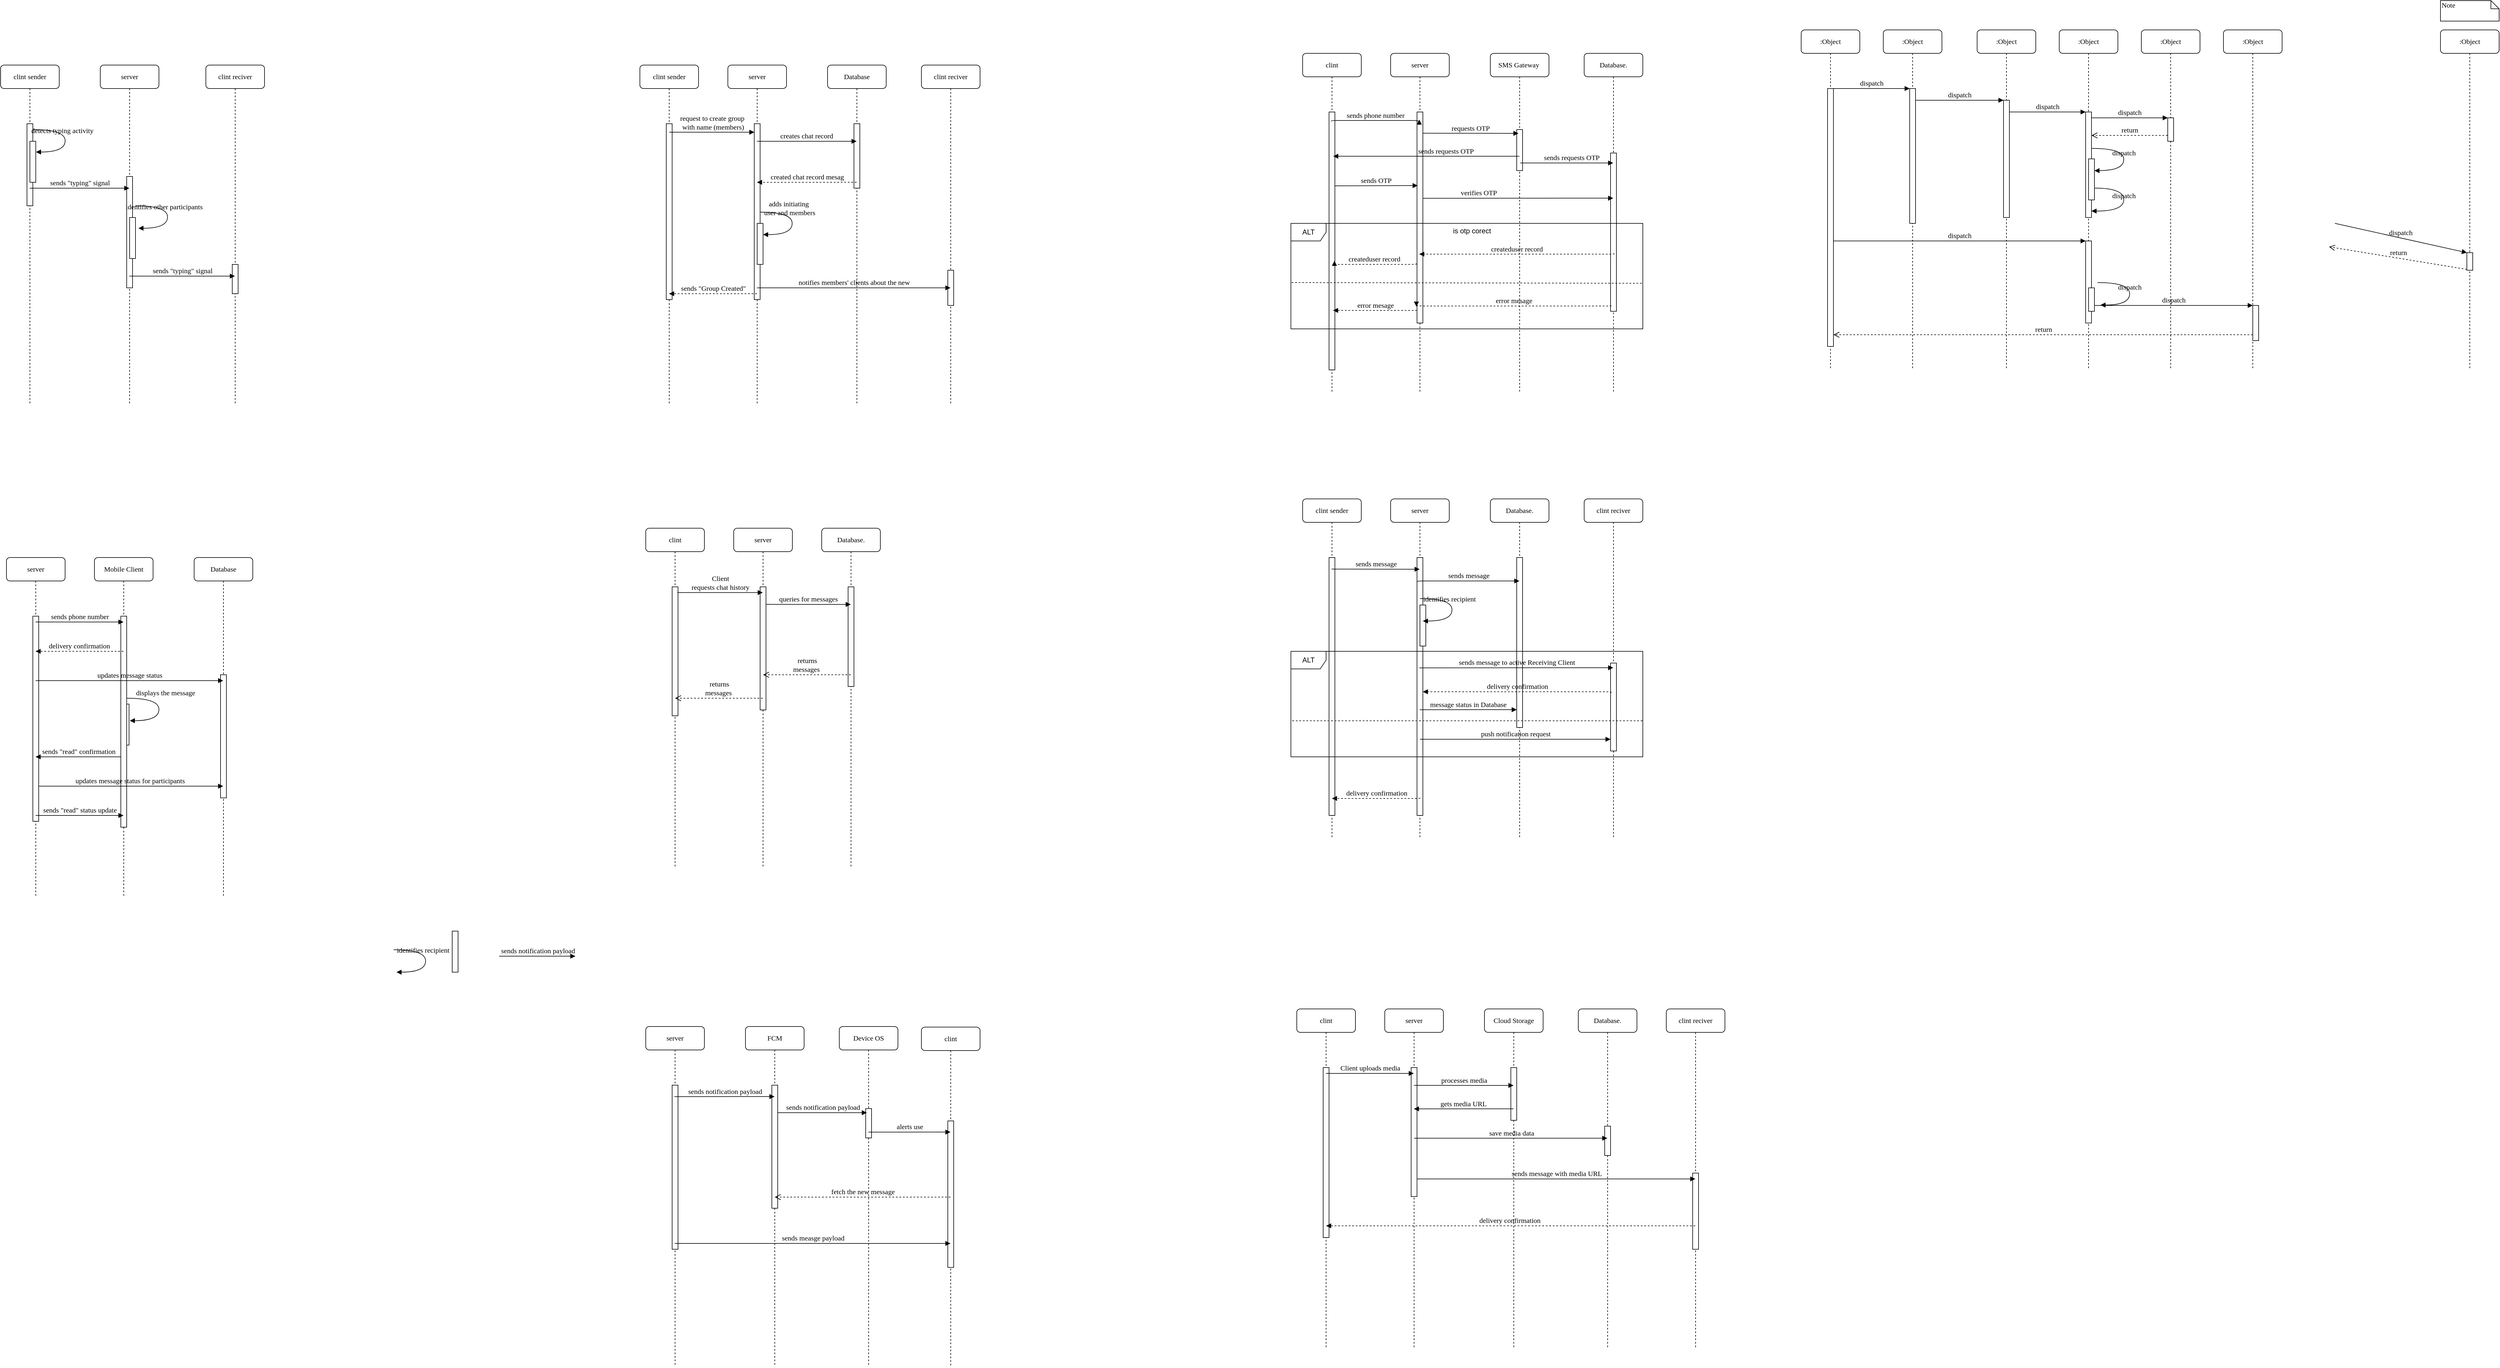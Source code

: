<mxfile version="24.7.8">
  <diagram name="Page-1" id="13e1069c-82ec-6db2-03f1-153e76fe0fe0">
    <mxGraphModel dx="4217" dy="1183" grid="1" gridSize="10" guides="1" tooltips="1" connect="1" arrows="1" fold="1" page="1" pageScale="1" pageWidth="1100" pageHeight="850" background="none" math="0" shadow="0">
      <root>
        <mxCell id="0" />
        <mxCell id="1" parent="0" />
        <mxCell id="7baba1c4bc27f4b0-2" value=":Object" style="shape=umlLifeline;perimeter=lifelinePerimeter;whiteSpace=wrap;html=1;container=1;collapsible=0;recursiveResize=0;outlineConnect=0;rounded=1;shadow=0;comic=0;labelBackgroundColor=none;strokeWidth=1;fontFamily=Verdana;fontSize=12;align=center;" parent="1" vertex="1">
          <mxGeometry x="240" y="80" width="100" height="580" as="geometry" />
        </mxCell>
        <mxCell id="7baba1c4bc27f4b0-10" value="" style="html=1;points=[];perimeter=orthogonalPerimeter;rounded=0;shadow=0;comic=0;labelBackgroundColor=none;strokeWidth=1;fontFamily=Verdana;fontSize=12;align=center;" parent="7baba1c4bc27f4b0-2" vertex="1">
          <mxGeometry x="45" y="100" width="10" height="230" as="geometry" />
        </mxCell>
        <mxCell id="7baba1c4bc27f4b0-3" value=":Object" style="shape=umlLifeline;perimeter=lifelinePerimeter;whiteSpace=wrap;html=1;container=1;collapsible=0;recursiveResize=0;outlineConnect=0;rounded=1;shadow=0;comic=0;labelBackgroundColor=none;strokeWidth=1;fontFamily=Verdana;fontSize=12;align=center;" parent="1" vertex="1">
          <mxGeometry x="400" y="80" width="100" height="580" as="geometry" />
        </mxCell>
        <mxCell id="7baba1c4bc27f4b0-13" value="" style="html=1;points=[];perimeter=orthogonalPerimeter;rounded=0;shadow=0;comic=0;labelBackgroundColor=none;strokeWidth=1;fontFamily=Verdana;fontSize=12;align=center;" parent="7baba1c4bc27f4b0-3" vertex="1">
          <mxGeometry x="45" y="120" width="10" height="200" as="geometry" />
        </mxCell>
        <mxCell id="7baba1c4bc27f4b0-4" value=":Object" style="shape=umlLifeline;perimeter=lifelinePerimeter;whiteSpace=wrap;html=1;container=1;collapsible=0;recursiveResize=0;outlineConnect=0;rounded=1;shadow=0;comic=0;labelBackgroundColor=none;strokeWidth=1;fontFamily=Verdana;fontSize=12;align=center;" parent="1" vertex="1">
          <mxGeometry x="540" y="80" width="100" height="580" as="geometry" />
        </mxCell>
        <mxCell id="7baba1c4bc27f4b0-5" value=":Object" style="shape=umlLifeline;perimeter=lifelinePerimeter;whiteSpace=wrap;html=1;container=1;collapsible=0;recursiveResize=0;outlineConnect=0;rounded=1;shadow=0;comic=0;labelBackgroundColor=none;strokeWidth=1;fontFamily=Verdana;fontSize=12;align=center;" parent="1" vertex="1">
          <mxGeometry x="680" y="80" width="100" height="580" as="geometry" />
        </mxCell>
        <mxCell id="7baba1c4bc27f4b0-6" value=":Object" style="shape=umlLifeline;perimeter=lifelinePerimeter;whiteSpace=wrap;html=1;container=1;collapsible=0;recursiveResize=0;outlineConnect=0;rounded=1;shadow=0;comic=0;labelBackgroundColor=none;strokeWidth=1;fontFamily=Verdana;fontSize=12;align=center;" parent="1" vertex="1">
          <mxGeometry x="820" y="80" width="100" height="580" as="geometry" />
        </mxCell>
        <mxCell id="7baba1c4bc27f4b0-7" value=":Object" style="shape=umlLifeline;perimeter=lifelinePerimeter;whiteSpace=wrap;html=1;container=1;collapsible=0;recursiveResize=0;outlineConnect=0;rounded=1;shadow=0;comic=0;labelBackgroundColor=none;strokeWidth=1;fontFamily=Verdana;fontSize=12;align=center;" parent="1" vertex="1">
          <mxGeometry x="1190" y="80" width="100" height="580" as="geometry" />
        </mxCell>
        <mxCell id="7baba1c4bc27f4b0-8" value=":Object" style="shape=umlLifeline;perimeter=lifelinePerimeter;whiteSpace=wrap;html=1;container=1;collapsible=0;recursiveResize=0;outlineConnect=0;rounded=1;shadow=0;comic=0;labelBackgroundColor=none;strokeWidth=1;fontFamily=Verdana;fontSize=12;align=center;" parent="1" vertex="1">
          <mxGeometry x="100" y="80" width="100" height="580" as="geometry" />
        </mxCell>
        <mxCell id="7baba1c4bc27f4b0-9" value="" style="html=1;points=[];perimeter=orthogonalPerimeter;rounded=0;shadow=0;comic=0;labelBackgroundColor=none;strokeWidth=1;fontFamily=Verdana;fontSize=12;align=center;" parent="7baba1c4bc27f4b0-8" vertex="1">
          <mxGeometry x="45" y="100" width="10" height="440" as="geometry" />
        </mxCell>
        <mxCell id="7baba1c4bc27f4b0-16" value="" style="html=1;points=[];perimeter=orthogonalPerimeter;rounded=0;shadow=0;comic=0;labelBackgroundColor=none;strokeWidth=1;fontFamily=Verdana;fontSize=12;align=center;" parent="1" vertex="1">
          <mxGeometry x="585" y="220" width="10" height="180" as="geometry" />
        </mxCell>
        <mxCell id="7baba1c4bc27f4b0-17" value="dispatch" style="html=1;verticalAlign=bottom;endArrow=block;labelBackgroundColor=none;fontFamily=Verdana;fontSize=12;edgeStyle=elbowEdgeStyle;elbow=vertical;" parent="1" source="7baba1c4bc27f4b0-13" target="7baba1c4bc27f4b0-16" edge="1">
          <mxGeometry relative="1" as="geometry">
            <mxPoint x="510" y="220" as="sourcePoint" />
            <Array as="points">
              <mxPoint x="460" y="220" />
            </Array>
          </mxGeometry>
        </mxCell>
        <mxCell id="7baba1c4bc27f4b0-19" value="" style="html=1;points=[];perimeter=orthogonalPerimeter;rounded=0;shadow=0;comic=0;labelBackgroundColor=none;strokeWidth=1;fontFamily=Verdana;fontSize=12;align=center;" parent="1" vertex="1">
          <mxGeometry x="725" y="230" width="10" height="40" as="geometry" />
        </mxCell>
        <mxCell id="7baba1c4bc27f4b0-20" value="dispatch" style="html=1;verticalAlign=bottom;endArrow=block;entryX=0;entryY=0;labelBackgroundColor=none;fontFamily=Verdana;fontSize=12;edgeStyle=elbowEdgeStyle;elbow=vertical;" parent="1" source="7baba1c4bc27f4b0-16" target="7baba1c4bc27f4b0-19" edge="1">
          <mxGeometry relative="1" as="geometry">
            <mxPoint x="650" y="230" as="sourcePoint" />
          </mxGeometry>
        </mxCell>
        <mxCell id="7baba1c4bc27f4b0-21" value="return" style="html=1;verticalAlign=bottom;endArrow=open;dashed=1;endSize=8;labelBackgroundColor=none;fontFamily=Verdana;fontSize=12;edgeStyle=elbowEdgeStyle;elbow=vertical;" parent="1" source="7baba1c4bc27f4b0-19" target="7baba1c4bc27f4b0-16" edge="1">
          <mxGeometry relative="1" as="geometry">
            <mxPoint x="650" y="306" as="targetPoint" />
            <Array as="points">
              <mxPoint x="670" y="260" />
              <mxPoint x="700" y="260" />
            </Array>
          </mxGeometry>
        </mxCell>
        <mxCell id="7baba1c4bc27f4b0-22" value="" style="html=1;points=[];perimeter=orthogonalPerimeter;rounded=0;shadow=0;comic=0;labelBackgroundColor=none;strokeWidth=1;fontFamily=Verdana;fontSize=12;align=center;" parent="1" vertex="1">
          <mxGeometry x="585" y="440" width="10" height="140" as="geometry" />
        </mxCell>
        <mxCell id="7baba1c4bc27f4b0-23" value="dispatch" style="html=1;verticalAlign=bottom;endArrow=block;entryX=0;entryY=0;labelBackgroundColor=none;fontFamily=Verdana;fontSize=12;" parent="1" source="7baba1c4bc27f4b0-9" target="7baba1c4bc27f4b0-22" edge="1">
          <mxGeometry relative="1" as="geometry">
            <mxPoint x="510" y="420" as="sourcePoint" />
          </mxGeometry>
        </mxCell>
        <mxCell id="7baba1c4bc27f4b0-25" value="" style="html=1;points=[];perimeter=orthogonalPerimeter;rounded=0;shadow=0;comic=0;labelBackgroundColor=none;strokeColor=#000000;strokeWidth=1;fillColor=#FFFFFF;fontFamily=Verdana;fontSize=12;fontColor=#000000;align=center;" parent="1" vertex="1">
          <mxGeometry x="1235" y="460" width="10" height="30" as="geometry" />
        </mxCell>
        <mxCell id="7baba1c4bc27f4b0-26" value="dispatch" style="html=1;verticalAlign=bottom;endArrow=block;entryX=0;entryY=0;labelBackgroundColor=none;fontFamily=Verdana;fontSize=12;" parent="1" target="7baba1c4bc27f4b0-25" edge="1">
          <mxGeometry relative="1" as="geometry">
            <mxPoint x="1010" y="410" as="sourcePoint" />
          </mxGeometry>
        </mxCell>
        <mxCell id="7baba1c4bc27f4b0-27" value="return" style="html=1;verticalAlign=bottom;endArrow=open;dashed=1;endSize=8;exitX=0;exitY=0.95;labelBackgroundColor=none;fontFamily=Verdana;fontSize=12;" parent="1" source="7baba1c4bc27f4b0-25" edge="1">
          <mxGeometry relative="1" as="geometry">
            <mxPoint x="1000" y="450" as="targetPoint" />
          </mxGeometry>
        </mxCell>
        <mxCell id="7baba1c4bc27f4b0-28" value="" style="html=1;points=[];perimeter=orthogonalPerimeter;rounded=0;shadow=0;comic=0;labelBackgroundColor=none;strokeWidth=1;fontFamily=Verdana;fontSize=12;align=center;" parent="1" vertex="1">
          <mxGeometry x="870" y="550" width="10" height="60" as="geometry" />
        </mxCell>
        <mxCell id="7baba1c4bc27f4b0-29" value="dispatch" style="html=1;verticalAlign=bottom;endArrow=block;entryX=0;entryY=0;labelBackgroundColor=none;fontFamily=Verdana;fontSize=12;edgeStyle=elbowEdgeStyle;elbow=vertical;" parent="1" source="7baba1c4bc27f4b0-37" target="7baba1c4bc27f4b0-28" edge="1">
          <mxGeometry relative="1" as="geometry">
            <mxPoint x="800" y="550" as="sourcePoint" />
          </mxGeometry>
        </mxCell>
        <mxCell id="7baba1c4bc27f4b0-30" value="return" style="html=1;verticalAlign=bottom;endArrow=open;dashed=1;endSize=8;labelBackgroundColor=none;fontFamily=Verdana;fontSize=12;edgeStyle=elbowEdgeStyle;elbow=vertical;" parent="1" source="7baba1c4bc27f4b0-28" target="7baba1c4bc27f4b0-9" edge="1">
          <mxGeometry relative="1" as="geometry">
            <mxPoint x="800" y="626" as="targetPoint" />
            <Array as="points">
              <mxPoint x="570" y="600" />
            </Array>
          </mxGeometry>
        </mxCell>
        <mxCell id="7baba1c4bc27f4b0-11" value="dispatch" style="html=1;verticalAlign=bottom;endArrow=block;entryX=0;entryY=0;labelBackgroundColor=none;fontFamily=Verdana;fontSize=12;edgeStyle=elbowEdgeStyle;elbow=vertical;" parent="1" source="7baba1c4bc27f4b0-9" target="7baba1c4bc27f4b0-10" edge="1">
          <mxGeometry relative="1" as="geometry">
            <mxPoint x="220" y="190" as="sourcePoint" />
          </mxGeometry>
        </mxCell>
        <mxCell id="7baba1c4bc27f4b0-14" value="dispatch" style="html=1;verticalAlign=bottom;endArrow=block;entryX=0;entryY=0;labelBackgroundColor=none;fontFamily=Verdana;fontSize=12;edgeStyle=elbowEdgeStyle;elbow=vertical;" parent="1" source="7baba1c4bc27f4b0-10" target="7baba1c4bc27f4b0-13" edge="1">
          <mxGeometry relative="1" as="geometry">
            <mxPoint x="370" y="200" as="sourcePoint" />
          </mxGeometry>
        </mxCell>
        <mxCell id="7baba1c4bc27f4b0-34" value="" style="html=1;points=[];perimeter=orthogonalPerimeter;rounded=0;shadow=0;comic=0;labelBackgroundColor=none;strokeWidth=1;fontFamily=Verdana;fontSize=12;align=center;" parent="1" vertex="1">
          <mxGeometry x="590" y="300" width="10" height="70" as="geometry" />
        </mxCell>
        <mxCell id="7baba1c4bc27f4b0-35" value="dispatch" style="html=1;verticalAlign=bottom;endArrow=block;labelBackgroundColor=none;fontFamily=Verdana;fontSize=12;elbow=vertical;edgeStyle=orthogonalEdgeStyle;curved=1;entryX=1;entryY=0.286;entryPerimeter=0;exitX=1.038;exitY=0.345;exitPerimeter=0;" parent="1" source="7baba1c4bc27f4b0-16" target="7baba1c4bc27f4b0-34" edge="1">
          <mxGeometry relative="1" as="geometry">
            <mxPoint x="465" y="230" as="sourcePoint" />
            <mxPoint x="595" y="230" as="targetPoint" />
            <Array as="points">
              <mxPoint x="650" y="282" />
              <mxPoint x="650" y="320" />
            </Array>
          </mxGeometry>
        </mxCell>
        <mxCell id="7baba1c4bc27f4b0-36" value="dispatch" style="html=1;verticalAlign=bottom;endArrow=block;labelBackgroundColor=none;fontFamily=Verdana;fontSize=12;elbow=vertical;edgeStyle=orthogonalEdgeStyle;curved=1;exitX=1.066;exitY=0.713;exitPerimeter=0;" parent="1" source="7baba1c4bc27f4b0-34" edge="1">
          <mxGeometry relative="1" as="geometry">
            <mxPoint x="610.333" y="350" as="sourcePoint" />
            <mxPoint x="595" y="389" as="targetPoint" />
            <Array as="points">
              <mxPoint x="650" y="350" />
              <mxPoint x="650" y="389" />
            </Array>
          </mxGeometry>
        </mxCell>
        <mxCell id="7baba1c4bc27f4b0-37" value="" style="html=1;points=[];perimeter=orthogonalPerimeter;rounded=0;shadow=0;comic=0;labelBackgroundColor=none;strokeWidth=1;fontFamily=Verdana;fontSize=12;align=center;" parent="1" vertex="1">
          <mxGeometry x="590" y="520" width="10" height="40" as="geometry" />
        </mxCell>
        <mxCell id="7baba1c4bc27f4b0-46" value="Note" style="shape=note;whiteSpace=wrap;html=1;size=14;verticalAlign=top;align=left;spacingTop=-6;rounded=0;shadow=0;comic=0;labelBackgroundColor=none;strokeWidth=1;fontFamily=Verdana;fontSize=12" parent="1" vertex="1">
          <mxGeometry x="1190" y="30" width="100" height="35" as="geometry" />
        </mxCell>
        <mxCell id="ipL6XZXCmjAeNep1fpHN-1" value="clint" style="shape=umlLifeline;perimeter=lifelinePerimeter;whiteSpace=wrap;html=1;container=1;collapsible=0;recursiveResize=0;outlineConnect=0;rounded=1;shadow=0;comic=0;labelBackgroundColor=none;strokeWidth=1;fontFamily=Verdana;fontSize=12;align=center;" parent="1" vertex="1">
          <mxGeometry x="-750" y="120" width="100" height="580" as="geometry" />
        </mxCell>
        <mxCell id="ipL6XZXCmjAeNep1fpHN-2" value="" style="html=1;points=[];perimeter=orthogonalPerimeter;rounded=0;shadow=0;comic=0;labelBackgroundColor=none;strokeWidth=1;fontFamily=Verdana;fontSize=12;align=center;" parent="ipL6XZXCmjAeNep1fpHN-1" vertex="1">
          <mxGeometry x="45" y="100" width="10" height="440" as="geometry" />
        </mxCell>
        <mxCell id="ipL6XZXCmjAeNep1fpHN-3" value="server" style="shape=umlLifeline;perimeter=lifelinePerimeter;whiteSpace=wrap;html=1;container=1;collapsible=0;recursiveResize=0;outlineConnect=0;rounded=1;shadow=0;comic=0;labelBackgroundColor=none;strokeWidth=1;fontFamily=Verdana;fontSize=12;align=center;" parent="1" vertex="1">
          <mxGeometry x="-600" y="120" width="100" height="580" as="geometry" />
        </mxCell>
        <mxCell id="ipL6XZXCmjAeNep1fpHN-4" value="" style="html=1;points=[];perimeter=orthogonalPerimeter;rounded=0;shadow=0;comic=0;labelBackgroundColor=none;strokeWidth=1;fontFamily=Verdana;fontSize=12;align=center;" parent="ipL6XZXCmjAeNep1fpHN-3" vertex="1">
          <mxGeometry x="45" y="100" width="10" height="360" as="geometry" />
        </mxCell>
        <mxCell id="ipL6XZXCmjAeNep1fpHN-5" value="SMS Gateway&amp;nbsp;" style="shape=umlLifeline;perimeter=lifelinePerimeter;whiteSpace=wrap;html=1;container=1;collapsible=0;recursiveResize=0;outlineConnect=0;rounded=1;shadow=0;comic=0;labelBackgroundColor=none;strokeWidth=1;fontFamily=Verdana;fontSize=12;align=center;" parent="1" vertex="1">
          <mxGeometry x="-430" y="120" width="100" height="580" as="geometry" />
        </mxCell>
        <mxCell id="ipL6XZXCmjAeNep1fpHN-6" value="" style="html=1;points=[];perimeter=orthogonalPerimeter;rounded=0;shadow=0;comic=0;labelBackgroundColor=none;strokeWidth=1;fontFamily=Verdana;fontSize=12;align=center;" parent="ipL6XZXCmjAeNep1fpHN-5" vertex="1">
          <mxGeometry x="45" y="130" width="10" height="70" as="geometry" />
        </mxCell>
        <mxCell id="ipL6XZXCmjAeNep1fpHN-7" value=" Database." style="shape=umlLifeline;perimeter=lifelinePerimeter;whiteSpace=wrap;html=1;container=1;collapsible=0;recursiveResize=0;outlineConnect=0;rounded=1;shadow=0;comic=0;labelBackgroundColor=none;strokeWidth=1;fontFamily=Verdana;fontSize=12;align=center;" parent="1" vertex="1">
          <mxGeometry x="-270" y="120" width="100" height="580" as="geometry" />
        </mxCell>
        <mxCell id="ipL6XZXCmjAeNep1fpHN-8" value="" style="html=1;points=[];perimeter=orthogonalPerimeter;rounded=0;shadow=0;comic=0;labelBackgroundColor=none;strokeWidth=1;fontFamily=Verdana;fontSize=12;align=center;" parent="ipL6XZXCmjAeNep1fpHN-7" vertex="1">
          <mxGeometry x="45" y="170" width="10" height="270" as="geometry" />
        </mxCell>
        <mxCell id="ipL6XZXCmjAeNep1fpHN-9" value="clint sender" style="shape=umlLifeline;perimeter=lifelinePerimeter;whiteSpace=wrap;html=1;container=1;collapsible=0;recursiveResize=0;outlineConnect=0;rounded=1;shadow=0;comic=0;labelBackgroundColor=none;strokeWidth=1;fontFamily=Verdana;fontSize=12;align=center;" parent="1" vertex="1">
          <mxGeometry x="-750" y="880" width="100" height="580" as="geometry" />
        </mxCell>
        <mxCell id="ipL6XZXCmjAeNep1fpHN-10" value="" style="html=1;points=[];perimeter=orthogonalPerimeter;rounded=0;shadow=0;comic=0;labelBackgroundColor=none;strokeWidth=1;fontFamily=Verdana;fontSize=12;align=center;" parent="ipL6XZXCmjAeNep1fpHN-9" vertex="1">
          <mxGeometry x="45" y="100" width="10" height="440" as="geometry" />
        </mxCell>
        <mxCell id="ipL6XZXCmjAeNep1fpHN-11" value="server" style="shape=umlLifeline;perimeter=lifelinePerimeter;whiteSpace=wrap;html=1;container=1;collapsible=0;recursiveResize=0;outlineConnect=0;rounded=1;shadow=0;comic=0;labelBackgroundColor=none;strokeWidth=1;fontFamily=Verdana;fontSize=12;align=center;" parent="1" vertex="1">
          <mxGeometry x="-600" y="880" width="100" height="580" as="geometry" />
        </mxCell>
        <mxCell id="ipL6XZXCmjAeNep1fpHN-12" value="" style="html=1;points=[];perimeter=orthogonalPerimeter;rounded=0;shadow=0;comic=0;labelBackgroundColor=none;strokeWidth=1;fontFamily=Verdana;fontSize=12;align=center;" parent="ipL6XZXCmjAeNep1fpHN-11" vertex="1">
          <mxGeometry x="45" y="100" width="10" height="440" as="geometry" />
        </mxCell>
        <mxCell id="ipL6XZXCmjAeNep1fpHN-92" value="" style="html=1;points=[];perimeter=orthogonalPerimeter;rounded=0;shadow=0;comic=0;labelBackgroundColor=none;strokeWidth=1;fontFamily=Verdana;fontSize=12;align=center;" parent="ipL6XZXCmjAeNep1fpHN-11" vertex="1">
          <mxGeometry x="50" y="181" width="10" height="70" as="geometry" />
        </mxCell>
        <mxCell id="ipL6XZXCmjAeNep1fpHN-105" value="delivery confirmation" style="html=1;verticalAlign=bottom;endArrow=block;labelBackgroundColor=none;fontFamily=Verdana;fontSize=12;edgeStyle=elbowEdgeStyle;elbow=horizontal;dashed=1;" parent="ipL6XZXCmjAeNep1fpHN-11" target="ipL6XZXCmjAeNep1fpHN-9" edge="1">
          <mxGeometry x="0.001" relative="1" as="geometry">
            <mxPoint x="50" y="510" as="sourcePoint" />
            <mxPoint x="-22" y="510.16" as="targetPoint" />
            <Array as="points">
              <mxPoint x="50" y="511" />
            </Array>
            <mxPoint as="offset" />
          </mxGeometry>
        </mxCell>
        <mxCell id="ipL6XZXCmjAeNep1fpHN-13" value="Database." style="shape=umlLifeline;perimeter=lifelinePerimeter;whiteSpace=wrap;html=1;container=1;collapsible=0;recursiveResize=0;outlineConnect=0;rounded=1;shadow=0;comic=0;labelBackgroundColor=none;strokeWidth=1;fontFamily=Verdana;fontSize=12;align=center;" parent="1" vertex="1">
          <mxGeometry x="-430" y="880" width="100" height="580" as="geometry" />
        </mxCell>
        <mxCell id="ipL6XZXCmjAeNep1fpHN-14" value="" style="html=1;points=[];perimeter=orthogonalPerimeter;rounded=0;shadow=0;comic=0;labelBackgroundColor=none;strokeWidth=1;fontFamily=Verdana;fontSize=12;align=center;" parent="ipL6XZXCmjAeNep1fpHN-13" vertex="1">
          <mxGeometry x="45" y="100" width="10" height="290" as="geometry" />
        </mxCell>
        <mxCell id="ipL6XZXCmjAeNep1fpHN-15" value="clint reciver" style="shape=umlLifeline;perimeter=lifelinePerimeter;whiteSpace=wrap;html=1;container=1;collapsible=0;recursiveResize=0;outlineConnect=0;rounded=1;shadow=0;comic=0;labelBackgroundColor=none;strokeWidth=1;fontFamily=Verdana;fontSize=12;align=center;" parent="1" vertex="1">
          <mxGeometry x="-270" y="880" width="100" height="580" as="geometry" />
        </mxCell>
        <mxCell id="ipL6XZXCmjAeNep1fpHN-16" value="" style="html=1;points=[];perimeter=orthogonalPerimeter;rounded=0;shadow=0;comic=0;labelBackgroundColor=none;strokeWidth=1;fontFamily=Verdana;fontSize=12;align=center;" parent="ipL6XZXCmjAeNep1fpHN-15" vertex="1">
          <mxGeometry x="45" y="280" width="10" height="150" as="geometry" />
        </mxCell>
        <mxCell id="ipL6XZXCmjAeNep1fpHN-17" value="clint" style="shape=umlLifeline;perimeter=lifelinePerimeter;whiteSpace=wrap;html=1;container=1;collapsible=0;recursiveResize=0;outlineConnect=0;rounded=1;shadow=0;comic=0;labelBackgroundColor=none;strokeWidth=1;fontFamily=Verdana;fontSize=12;align=center;" parent="1" vertex="1">
          <mxGeometry x="-760" y="1750" width="100" height="580" as="geometry" />
        </mxCell>
        <mxCell id="ipL6XZXCmjAeNep1fpHN-18" value="" style="html=1;points=[];perimeter=orthogonalPerimeter;rounded=0;shadow=0;comic=0;labelBackgroundColor=none;strokeWidth=1;fontFamily=Verdana;fontSize=12;align=center;" parent="ipL6XZXCmjAeNep1fpHN-17" vertex="1">
          <mxGeometry x="45" y="100" width="10" height="290" as="geometry" />
        </mxCell>
        <mxCell id="ipL6XZXCmjAeNep1fpHN-19" value="server" style="shape=umlLifeline;perimeter=lifelinePerimeter;whiteSpace=wrap;html=1;container=1;collapsible=0;recursiveResize=0;outlineConnect=0;rounded=1;shadow=0;comic=0;labelBackgroundColor=none;strokeWidth=1;fontFamily=Verdana;fontSize=12;align=center;" parent="1" vertex="1">
          <mxGeometry x="-610" y="1750" width="100" height="580" as="geometry" />
        </mxCell>
        <mxCell id="ipL6XZXCmjAeNep1fpHN-20" value="" style="html=1;points=[];perimeter=orthogonalPerimeter;rounded=0;shadow=0;comic=0;labelBackgroundColor=none;strokeWidth=1;fontFamily=Verdana;fontSize=12;align=center;" parent="ipL6XZXCmjAeNep1fpHN-19" vertex="1">
          <mxGeometry x="45" y="100" width="10" height="220" as="geometry" />
        </mxCell>
        <mxCell id="ipL6XZXCmjAeNep1fpHN-21" value=" Cloud Storage" style="shape=umlLifeline;perimeter=lifelinePerimeter;whiteSpace=wrap;html=1;container=1;collapsible=0;recursiveResize=0;outlineConnect=0;rounded=1;shadow=0;comic=0;labelBackgroundColor=none;strokeWidth=1;fontFamily=Verdana;fontSize=12;align=center;" parent="1" vertex="1">
          <mxGeometry x="-440" y="1750" width="100" height="580" as="geometry" />
        </mxCell>
        <mxCell id="ipL6XZXCmjAeNep1fpHN-22" value="" style="html=1;points=[];perimeter=orthogonalPerimeter;rounded=0;shadow=0;comic=0;labelBackgroundColor=none;strokeWidth=1;fontFamily=Verdana;fontSize=12;align=center;" parent="ipL6XZXCmjAeNep1fpHN-21" vertex="1">
          <mxGeometry x="45" y="100" width="10" height="90" as="geometry" />
        </mxCell>
        <mxCell id="ipL6XZXCmjAeNep1fpHN-23" value=" Database." style="shape=umlLifeline;perimeter=lifelinePerimeter;whiteSpace=wrap;html=1;container=1;collapsible=0;recursiveResize=0;outlineConnect=0;rounded=1;shadow=0;comic=0;labelBackgroundColor=none;strokeWidth=1;fontFamily=Verdana;fontSize=12;align=center;" parent="1" vertex="1">
          <mxGeometry x="-280" y="1750" width="100" height="580" as="geometry" />
        </mxCell>
        <mxCell id="ipL6XZXCmjAeNep1fpHN-24" value="" style="html=1;points=[];perimeter=orthogonalPerimeter;rounded=0;shadow=0;comic=0;labelBackgroundColor=none;strokeWidth=1;fontFamily=Verdana;fontSize=12;align=center;" parent="ipL6XZXCmjAeNep1fpHN-23" vertex="1">
          <mxGeometry x="45" y="200" width="10" height="50" as="geometry" />
        </mxCell>
        <mxCell id="ipL6XZXCmjAeNep1fpHN-25" value="clint" style="shape=umlLifeline;perimeter=lifelinePerimeter;whiteSpace=wrap;html=1;container=1;collapsible=0;recursiveResize=0;outlineConnect=0;rounded=1;shadow=0;comic=0;labelBackgroundColor=none;strokeWidth=1;fontFamily=Verdana;fontSize=12;align=center;" parent="1" vertex="1">
          <mxGeometry x="-1400" y="1781" width="100" height="580" as="geometry" />
        </mxCell>
        <mxCell id="ipL6XZXCmjAeNep1fpHN-26" value="" style="html=1;points=[];perimeter=orthogonalPerimeter;rounded=0;shadow=0;comic=0;labelBackgroundColor=none;strokeWidth=1;fontFamily=Verdana;fontSize=12;align=center;" parent="ipL6XZXCmjAeNep1fpHN-25" vertex="1">
          <mxGeometry x="45" y="160" width="10" height="250" as="geometry" />
        </mxCell>
        <mxCell id="ipL6XZXCmjAeNep1fpHN-27" value="server" style="shape=umlLifeline;perimeter=lifelinePerimeter;whiteSpace=wrap;html=1;container=1;collapsible=0;recursiveResize=0;outlineConnect=0;rounded=1;shadow=0;comic=0;labelBackgroundColor=none;strokeWidth=1;fontFamily=Verdana;fontSize=12;align=center;" parent="1" vertex="1">
          <mxGeometry x="-1870" y="1780" width="100" height="580" as="geometry" />
        </mxCell>
        <mxCell id="ipL6XZXCmjAeNep1fpHN-28" value="" style="html=1;points=[];perimeter=orthogonalPerimeter;rounded=0;shadow=0;comic=0;labelBackgroundColor=none;strokeWidth=1;fontFamily=Verdana;fontSize=12;align=center;" parent="ipL6XZXCmjAeNep1fpHN-27" vertex="1">
          <mxGeometry x="45" y="100" width="10" height="280" as="geometry" />
        </mxCell>
        <mxCell id="ipL6XZXCmjAeNep1fpHN-29" value="FCM" style="shape=umlLifeline;perimeter=lifelinePerimeter;whiteSpace=wrap;html=1;container=1;collapsible=0;recursiveResize=0;outlineConnect=0;rounded=1;shadow=0;comic=0;labelBackgroundColor=none;strokeWidth=1;fontFamily=Verdana;fontSize=12;align=center;" parent="1" vertex="1">
          <mxGeometry x="-1700" y="1780" width="100" height="580" as="geometry" />
        </mxCell>
        <mxCell id="ipL6XZXCmjAeNep1fpHN-30" value="" style="html=1;points=[];perimeter=orthogonalPerimeter;rounded=0;shadow=0;comic=0;labelBackgroundColor=none;strokeWidth=1;fontFamily=Verdana;fontSize=12;align=center;" parent="ipL6XZXCmjAeNep1fpHN-29" vertex="1">
          <mxGeometry x="45" y="100" width="10" height="210" as="geometry" />
        </mxCell>
        <mxCell id="ipL6XZXCmjAeNep1fpHN-31" value=" Device&amp;nbsp;OS" style="shape=umlLifeline;perimeter=lifelinePerimeter;whiteSpace=wrap;html=1;container=1;collapsible=0;recursiveResize=0;outlineConnect=0;rounded=1;shadow=0;comic=0;labelBackgroundColor=none;strokeWidth=1;fontFamily=Verdana;fontSize=12;align=center;" parent="1" vertex="1">
          <mxGeometry x="-1540" y="1780" width="100" height="580" as="geometry" />
        </mxCell>
        <mxCell id="ipL6XZXCmjAeNep1fpHN-32" value="" style="html=1;points=[];perimeter=orthogonalPerimeter;rounded=0;shadow=0;comic=0;labelBackgroundColor=none;strokeWidth=1;fontFamily=Verdana;fontSize=12;align=center;" parent="ipL6XZXCmjAeNep1fpHN-31" vertex="1">
          <mxGeometry x="45" y="140" width="10" height="50" as="geometry" />
        </mxCell>
        <mxCell id="ipL6XZXCmjAeNep1fpHN-33" value="clint" style="shape=umlLifeline;perimeter=lifelinePerimeter;whiteSpace=wrap;html=1;container=1;collapsible=0;recursiveResize=0;outlineConnect=0;rounded=1;shadow=0;comic=0;labelBackgroundColor=none;strokeWidth=1;fontFamily=Verdana;fontSize=12;align=center;" parent="1" vertex="1">
          <mxGeometry x="-1870" y="930" width="100" height="580" as="geometry" />
        </mxCell>
        <mxCell id="ipL6XZXCmjAeNep1fpHN-34" value="" style="html=1;points=[];perimeter=orthogonalPerimeter;rounded=0;shadow=0;comic=0;labelBackgroundColor=none;strokeWidth=1;fontFamily=Verdana;fontSize=12;align=center;" parent="ipL6XZXCmjAeNep1fpHN-33" vertex="1">
          <mxGeometry x="45" y="100" width="10" height="220" as="geometry" />
        </mxCell>
        <mxCell id="ipL6XZXCmjAeNep1fpHN-35" value="server" style="shape=umlLifeline;perimeter=lifelinePerimeter;whiteSpace=wrap;html=1;container=1;collapsible=0;recursiveResize=0;outlineConnect=0;rounded=1;shadow=0;comic=0;labelBackgroundColor=none;strokeWidth=1;fontFamily=Verdana;fontSize=12;align=center;" parent="1" vertex="1">
          <mxGeometry x="-1720" y="930" width="100" height="580" as="geometry" />
        </mxCell>
        <mxCell id="ipL6XZXCmjAeNep1fpHN-36" value="" style="html=1;points=[];perimeter=orthogonalPerimeter;rounded=0;shadow=0;comic=0;labelBackgroundColor=none;strokeWidth=1;fontFamily=Verdana;fontSize=12;align=center;" parent="ipL6XZXCmjAeNep1fpHN-35" vertex="1">
          <mxGeometry x="45" y="100" width="10" height="210" as="geometry" />
        </mxCell>
        <mxCell id="ipL6XZXCmjAeNep1fpHN-39" value=" Database." style="shape=umlLifeline;perimeter=lifelinePerimeter;whiteSpace=wrap;html=1;container=1;collapsible=0;recursiveResize=0;outlineConnect=0;rounded=1;shadow=0;comic=0;labelBackgroundColor=none;strokeWidth=1;fontFamily=Verdana;fontSize=12;align=center;" parent="1" vertex="1">
          <mxGeometry x="-1570" y="930" width="100" height="580" as="geometry" />
        </mxCell>
        <mxCell id="ipL6XZXCmjAeNep1fpHN-40" value="" style="html=1;points=[];perimeter=orthogonalPerimeter;rounded=0;shadow=0;comic=0;labelBackgroundColor=none;strokeWidth=1;fontFamily=Verdana;fontSize=12;align=center;" parent="ipL6XZXCmjAeNep1fpHN-39" vertex="1">
          <mxGeometry x="45" y="100" width="10" height="170" as="geometry" />
        </mxCell>
        <mxCell id="ipL6XZXCmjAeNep1fpHN-41" value="clint sender" style="shape=umlLifeline;perimeter=lifelinePerimeter;whiteSpace=wrap;html=1;container=1;collapsible=0;recursiveResize=0;outlineConnect=0;rounded=1;shadow=0;comic=0;labelBackgroundColor=none;strokeWidth=1;fontFamily=Verdana;fontSize=12;align=center;" parent="1" vertex="1">
          <mxGeometry x="-1880" y="140" width="100" height="580" as="geometry" />
        </mxCell>
        <mxCell id="ipL6XZXCmjAeNep1fpHN-42" value="" style="html=1;points=[];perimeter=orthogonalPerimeter;rounded=0;shadow=0;comic=0;labelBackgroundColor=none;strokeWidth=1;fontFamily=Verdana;fontSize=12;align=center;" parent="ipL6XZXCmjAeNep1fpHN-41" vertex="1">
          <mxGeometry x="45" y="100" width="10" height="300" as="geometry" />
        </mxCell>
        <mxCell id="ipL6XZXCmjAeNep1fpHN-43" value="server" style="shape=umlLifeline;perimeter=lifelinePerimeter;whiteSpace=wrap;html=1;container=1;collapsible=0;recursiveResize=0;outlineConnect=0;rounded=1;shadow=0;comic=0;labelBackgroundColor=none;strokeWidth=1;fontFamily=Verdana;fontSize=12;align=center;" parent="1" vertex="1">
          <mxGeometry x="-1730" y="140" width="100" height="580" as="geometry" />
        </mxCell>
        <mxCell id="ipL6XZXCmjAeNep1fpHN-44" value="" style="html=1;points=[];perimeter=orthogonalPerimeter;rounded=0;shadow=0;comic=0;labelBackgroundColor=none;strokeWidth=1;fontFamily=Verdana;fontSize=12;align=center;" parent="ipL6XZXCmjAeNep1fpHN-43" vertex="1">
          <mxGeometry x="45" y="100" width="10" height="300" as="geometry" />
        </mxCell>
        <mxCell id="jX0g88Tzmh0Ky0b6Nd09-22" value="" style="html=1;points=[];perimeter=orthogonalPerimeter;rounded=0;shadow=0;comic=0;labelBackgroundColor=none;strokeWidth=1;fontFamily=Verdana;fontSize=12;align=center;" vertex="1" parent="ipL6XZXCmjAeNep1fpHN-43">
          <mxGeometry x="50" y="270" width="10" height="70" as="geometry" />
        </mxCell>
        <mxCell id="jX0g88Tzmh0Ky0b6Nd09-23" value=" adds initiating&amp;nbsp;&lt;div&gt;user and members&lt;/div&gt;" style="html=1;verticalAlign=bottom;endArrow=block;labelBackgroundColor=none;fontFamily=Verdana;fontSize=12;elbow=vertical;edgeStyle=orthogonalEdgeStyle;curved=1;entryX=1;entryY=0.286;entryPerimeter=0;exitX=1.038;exitY=0.345;exitPerimeter=0;" edge="1" parent="ipL6XZXCmjAeNep1fpHN-43">
          <mxGeometry x="-0.093" y="-5" relative="1" as="geometry">
            <mxPoint x="55.003" y="250.83" as="sourcePoint" />
            <mxPoint x="60.003" y="289.163" as="targetPoint" />
            <Array as="points">
              <mxPoint x="109.67" y="250.83" />
              <mxPoint x="109.67" y="288.83" />
            </Array>
            <mxPoint as="offset" />
          </mxGeometry>
        </mxCell>
        <mxCell id="ipL6XZXCmjAeNep1fpHN-45" value="Database" style="shape=umlLifeline;perimeter=lifelinePerimeter;whiteSpace=wrap;html=1;container=1;collapsible=0;recursiveResize=0;outlineConnect=0;rounded=1;shadow=0;comic=0;labelBackgroundColor=none;strokeWidth=1;fontFamily=Verdana;fontSize=12;align=center;" parent="1" vertex="1">
          <mxGeometry x="-1560" y="140" width="100" height="580" as="geometry" />
        </mxCell>
        <mxCell id="ipL6XZXCmjAeNep1fpHN-46" value="" style="html=1;points=[];perimeter=orthogonalPerimeter;rounded=0;shadow=0;comic=0;labelBackgroundColor=none;strokeWidth=1;fontFamily=Verdana;fontSize=12;align=center;" parent="ipL6XZXCmjAeNep1fpHN-45" vertex="1">
          <mxGeometry x="45" y="100" width="10" height="110" as="geometry" />
        </mxCell>
        <mxCell id="ipL6XZXCmjAeNep1fpHN-47" value="clint reciver" style="shape=umlLifeline;perimeter=lifelinePerimeter;whiteSpace=wrap;html=1;container=1;collapsible=0;recursiveResize=0;outlineConnect=0;rounded=1;shadow=0;comic=0;labelBackgroundColor=none;strokeWidth=1;fontFamily=Verdana;fontSize=12;align=center;" parent="1" vertex="1">
          <mxGeometry x="-1400" y="140" width="100" height="580" as="geometry" />
        </mxCell>
        <mxCell id="ipL6XZXCmjAeNep1fpHN-48" value="" style="html=1;points=[];perimeter=orthogonalPerimeter;rounded=0;shadow=0;comic=0;labelBackgroundColor=none;strokeWidth=1;fontFamily=Verdana;fontSize=12;align=center;" parent="ipL6XZXCmjAeNep1fpHN-47" vertex="1">
          <mxGeometry x="45" y="350" width="10" height="60" as="geometry" />
        </mxCell>
        <mxCell id="ipL6XZXCmjAeNep1fpHN-49" value="clint reciver" style="shape=umlLifeline;perimeter=lifelinePerimeter;whiteSpace=wrap;html=1;container=1;collapsible=0;recursiveResize=0;outlineConnect=0;rounded=1;shadow=0;comic=0;labelBackgroundColor=none;strokeWidth=1;fontFamily=Verdana;fontSize=12;align=center;" parent="1" vertex="1">
          <mxGeometry x="-130" y="1750" width="100" height="580" as="geometry" />
        </mxCell>
        <mxCell id="ipL6XZXCmjAeNep1fpHN-50" value="" style="html=1;points=[];perimeter=orthogonalPerimeter;rounded=0;shadow=0;comic=0;labelBackgroundColor=none;strokeWidth=1;fontFamily=Verdana;fontSize=12;align=center;" parent="ipL6XZXCmjAeNep1fpHN-49" vertex="1">
          <mxGeometry x="45" y="280" width="10" height="130" as="geometry" />
        </mxCell>
        <mxCell id="ipL6XZXCmjAeNep1fpHN-51" value="clint sender" style="shape=umlLifeline;perimeter=lifelinePerimeter;whiteSpace=wrap;html=1;container=1;collapsible=0;recursiveResize=0;outlineConnect=0;rounded=1;shadow=0;comic=0;labelBackgroundColor=none;strokeWidth=1;fontFamily=Verdana;fontSize=12;align=center;" parent="1" vertex="1">
          <mxGeometry x="-2970" y="140" width="100" height="580" as="geometry" />
        </mxCell>
        <mxCell id="ipL6XZXCmjAeNep1fpHN-52" value="" style="html=1;points=[];perimeter=orthogonalPerimeter;rounded=0;shadow=0;comic=0;labelBackgroundColor=none;strokeWidth=1;fontFamily=Verdana;fontSize=12;align=center;" parent="ipL6XZXCmjAeNep1fpHN-51" vertex="1">
          <mxGeometry x="45" y="100" width="10" height="140" as="geometry" />
        </mxCell>
        <mxCell id="jX0g88Tzmh0Ky0b6Nd09-28" value="" style="html=1;points=[];perimeter=orthogonalPerimeter;rounded=0;shadow=0;comic=0;labelBackgroundColor=none;strokeWidth=1;fontFamily=Verdana;fontSize=12;align=center;" vertex="1" parent="ipL6XZXCmjAeNep1fpHN-51">
          <mxGeometry x="50" y="130" width="10" height="70" as="geometry" />
        </mxCell>
        <mxCell id="ipL6XZXCmjAeNep1fpHN-53" value="server" style="shape=umlLifeline;perimeter=lifelinePerimeter;whiteSpace=wrap;html=1;container=1;collapsible=0;recursiveResize=0;outlineConnect=0;rounded=1;shadow=0;comic=0;labelBackgroundColor=none;strokeWidth=1;fontFamily=Verdana;fontSize=12;align=center;" parent="1" vertex="1">
          <mxGeometry x="-2800" y="140" width="100" height="580" as="geometry" />
        </mxCell>
        <mxCell id="ipL6XZXCmjAeNep1fpHN-54" value="" style="html=1;points=[];perimeter=orthogonalPerimeter;rounded=0;shadow=0;comic=0;labelBackgroundColor=none;strokeWidth=1;fontFamily=Verdana;fontSize=12;align=center;" parent="ipL6XZXCmjAeNep1fpHN-53" vertex="1">
          <mxGeometry x="45" y="190" width="10" height="190" as="geometry" />
        </mxCell>
        <mxCell id="jX0g88Tzmh0Ky0b6Nd09-30" value="" style="html=1;points=[];perimeter=orthogonalPerimeter;rounded=0;shadow=0;comic=0;labelBackgroundColor=none;strokeWidth=1;fontFamily=Verdana;fontSize=12;align=center;" vertex="1" parent="ipL6XZXCmjAeNep1fpHN-53">
          <mxGeometry x="50" y="260" width="10" height="70" as="geometry" />
        </mxCell>
        <mxCell id="ipL6XZXCmjAeNep1fpHN-57" value="clint reciver" style="shape=umlLifeline;perimeter=lifelinePerimeter;whiteSpace=wrap;html=1;container=1;collapsible=0;recursiveResize=0;outlineConnect=0;rounded=1;shadow=0;comic=0;labelBackgroundColor=none;strokeWidth=1;fontFamily=Verdana;fontSize=12;align=center;" parent="1" vertex="1">
          <mxGeometry x="-2620" y="140" width="100" height="580" as="geometry" />
        </mxCell>
        <mxCell id="ipL6XZXCmjAeNep1fpHN-58" value="" style="html=1;points=[];perimeter=orthogonalPerimeter;rounded=0;shadow=0;comic=0;labelBackgroundColor=none;strokeWidth=1;fontFamily=Verdana;fontSize=12;align=center;" parent="ipL6XZXCmjAeNep1fpHN-57" vertex="1">
          <mxGeometry x="45" y="340" width="10" height="50" as="geometry" />
        </mxCell>
        <mxCell id="ipL6XZXCmjAeNep1fpHN-59" value="server" style="shape=umlLifeline;perimeter=lifelinePerimeter;whiteSpace=wrap;html=1;container=1;collapsible=0;recursiveResize=0;outlineConnect=0;rounded=1;shadow=0;comic=0;labelBackgroundColor=none;strokeWidth=1;fontFamily=Verdana;fontSize=12;align=center;" parent="1" vertex="1">
          <mxGeometry x="-2960" y="980" width="100" height="580" as="geometry" />
        </mxCell>
        <mxCell id="ipL6XZXCmjAeNep1fpHN-60" value="" style="html=1;points=[];perimeter=orthogonalPerimeter;rounded=0;shadow=0;comic=0;labelBackgroundColor=none;strokeWidth=1;fontFamily=Verdana;fontSize=12;align=center;" parent="ipL6XZXCmjAeNep1fpHN-59" vertex="1">
          <mxGeometry x="45" y="100" width="10" height="350" as="geometry" />
        </mxCell>
        <mxCell id="jX0g88Tzmh0Ky0b6Nd09-11" value="" style="html=1;points=[];perimeter=orthogonalPerimeter;rounded=0;shadow=0;comic=0;labelBackgroundColor=none;strokeWidth=1;fontFamily=Verdana;fontSize=12;align=center;" vertex="1" parent="ipL6XZXCmjAeNep1fpHN-59">
          <mxGeometry x="199" y="250" width="10" height="70" as="geometry" />
        </mxCell>
        <mxCell id="ipL6XZXCmjAeNep1fpHN-61" value="Mobile Client" style="shape=umlLifeline;perimeter=lifelinePerimeter;whiteSpace=wrap;html=1;container=1;collapsible=0;recursiveResize=0;outlineConnect=0;rounded=1;shadow=0;comic=0;labelBackgroundColor=none;strokeWidth=1;fontFamily=Verdana;fontSize=12;align=center;" parent="1" vertex="1">
          <mxGeometry x="-2810" y="980" width="100" height="580" as="geometry" />
        </mxCell>
        <mxCell id="ipL6XZXCmjAeNep1fpHN-62" value="" style="html=1;points=[];perimeter=orthogonalPerimeter;rounded=0;shadow=0;comic=0;labelBackgroundColor=none;strokeWidth=1;fontFamily=Verdana;fontSize=12;align=center;" parent="ipL6XZXCmjAeNep1fpHN-61" vertex="1">
          <mxGeometry x="45" y="100" width="10" height="360" as="geometry" />
        </mxCell>
        <mxCell id="ipL6XZXCmjAeNep1fpHN-63" value="Database" style="shape=umlLifeline;perimeter=lifelinePerimeter;whiteSpace=wrap;html=1;container=1;collapsible=0;recursiveResize=0;outlineConnect=0;rounded=1;shadow=0;comic=0;labelBackgroundColor=none;strokeWidth=1;fontFamily=Verdana;fontSize=12;align=center;" parent="1" vertex="1">
          <mxGeometry x="-2640" y="980" width="100" height="580" as="geometry" />
        </mxCell>
        <mxCell id="ipL6XZXCmjAeNep1fpHN-64" value="" style="html=1;points=[];perimeter=orthogonalPerimeter;rounded=0;shadow=0;comic=0;labelBackgroundColor=none;strokeWidth=1;fontFamily=Verdana;fontSize=12;align=center;" parent="ipL6XZXCmjAeNep1fpHN-63" vertex="1">
          <mxGeometry x="45" y="200" width="10" height="210" as="geometry" />
        </mxCell>
        <mxCell id="ipL6XZXCmjAeNep1fpHN-67" value=" sends phone number" style="html=1;verticalAlign=bottom;endArrow=block;entryX=0.383;entryY=0.036;labelBackgroundColor=none;fontFamily=Verdana;fontSize=12;edgeStyle=elbowEdgeStyle;elbow=vertical;exitX=0.383;exitY=0.037;exitDx=0;exitDy=0;exitPerimeter=0;entryDx=0;entryDy=0;entryPerimeter=0;" parent="1" source="ipL6XZXCmjAeNep1fpHN-2" target="ipL6XZXCmjAeNep1fpHN-4" edge="1">
          <mxGeometry x="-0.0" relative="1" as="geometry">
            <mxPoint x="-695.003" y="240.403" as="sourcePoint" />
            <mxPoint x="-549.67" y="240" as="targetPoint" />
            <mxPoint as="offset" />
          </mxGeometry>
        </mxCell>
        <mxCell id="ipL6XZXCmjAeNep1fpHN-68" value="requests OTP" style="html=1;verticalAlign=bottom;endArrow=block;entryX=0.3;entryY=0.089;labelBackgroundColor=none;fontFamily=Verdana;fontSize=12;edgeStyle=elbowEdgeStyle;elbow=vertical;entryDx=0;entryDy=0;entryPerimeter=0;" parent="1" edge="1">
          <mxGeometry x="0.001" relative="1" as="geometry">
            <mxPoint x="-545" y="256.238" as="sourcePoint" />
            <mxPoint x="-382" y="256.49" as="targetPoint" />
            <mxPoint as="offset" />
          </mxGeometry>
        </mxCell>
        <mxCell id="ipL6XZXCmjAeNep1fpHN-69" value="&amp;nbsp; &amp;nbsp; &amp;nbsp; &amp;nbsp; &amp;nbsp; &amp;nbsp; &amp;nbsp; &amp;nbsp; &amp;nbsp; &amp;nbsp; &amp;nbsp; sends&amp;nbsp;requests OTP" style="html=1;verticalAlign=bottom;endArrow=block;entryX=0.717;entryY=0.172;labelBackgroundColor=none;fontFamily=Verdana;fontSize=12;edgeStyle=elbowEdgeStyle;elbow=vertical;entryDx=0;entryDy=0;entryPerimeter=0;" parent="1" source="ipL6XZXCmjAeNep1fpHN-5" target="ipL6XZXCmjAeNep1fpHN-2" edge="1">
          <mxGeometry x="0.001" relative="1" as="geometry">
            <mxPoint x="-382" y="294.58" as="sourcePoint" />
            <mxPoint x="-545" y="294.58" as="targetPoint" />
            <mxPoint as="offset" />
          </mxGeometry>
        </mxCell>
        <mxCell id="ipL6XZXCmjAeNep1fpHN-70" value="  sends OTP" style="html=1;verticalAlign=bottom;endArrow=block;entryX=0.114;entryY=0.292;labelBackgroundColor=none;fontFamily=Verdana;fontSize=12;edgeStyle=elbowEdgeStyle;elbow=vertical;exitX=0.924;exitY=0.241;exitDx=0;exitDy=0;exitPerimeter=0;entryDx=0;entryDy=0;entryPerimeter=0;" parent="1" edge="1">
          <mxGeometry x="-0.003" relative="1" as="geometry">
            <mxPoint x="-695.76" y="346.04" as="sourcePoint" />
            <mxPoint x="-553.86" y="345.12" as="targetPoint" />
            <mxPoint as="offset" />
          </mxGeometry>
        </mxCell>
        <mxCell id="ipL6XZXCmjAeNep1fpHN-80" value="&amp;nbsp; &amp;nbsp; &amp;nbsp;sends&amp;nbsp;requests OTP" style="html=1;verticalAlign=bottom;endArrow=block;labelBackgroundColor=none;fontFamily=Verdana;fontSize=12;edgeStyle=elbowEdgeStyle;elbow=vertical;exitX=0.6;exitY=0.175;exitDx=0;exitDy=0;exitPerimeter=0;" parent="1" edge="1">
          <mxGeometry x="0.001" relative="1" as="geometry">
            <mxPoint x="-379" y="307" as="sourcePoint" />
            <mxPoint x="-220.5" y="307" as="targetPoint" />
            <mxPoint as="offset" />
          </mxGeometry>
        </mxCell>
        <mxCell id="ipL6XZXCmjAeNep1fpHN-81" value="verifies OTP " style="html=1;verticalAlign=bottom;endArrow=block;labelBackgroundColor=none;fontFamily=Verdana;fontSize=12;edgeStyle=elbowEdgeStyle;elbow=vertical;exitX=1;exitY=0.38;exitDx=0;exitDy=0;exitPerimeter=0;" parent="1" edge="1">
          <mxGeometry x="-0.414" relative="1" as="geometry">
            <mxPoint x="-545" y="367.2" as="sourcePoint" />
            <mxPoint x="-220.5" y="367.25" as="targetPoint" />
            <mxPoint as="offset" />
          </mxGeometry>
        </mxCell>
        <mxCell id="ipL6XZXCmjAeNep1fpHN-82" value="ALT" style="shape=umlFrame;whiteSpace=wrap;html=1;pointerEvents=0;" parent="1" vertex="1">
          <mxGeometry x="-770" y="410" width="600" height="180" as="geometry" />
        </mxCell>
        <mxCell id="ipL6XZXCmjAeNep1fpHN-83" value="is otp corect&amp;nbsp;" style="text;html=1;align=center;verticalAlign=middle;resizable=0;points=[];autosize=1;strokeColor=none;fillColor=none;" parent="1" vertex="1">
          <mxGeometry x="-505" y="408" width="90" height="30" as="geometry" />
        </mxCell>
        <mxCell id="ipL6XZXCmjAeNep1fpHN-84" value="" style="endArrow=none;dashed=1;html=1;rounded=0;exitX=0.002;exitY=0.561;exitDx=0;exitDy=0;exitPerimeter=0;entryX=1.002;entryY=0.568;entryDx=0;entryDy=0;entryPerimeter=0;" parent="1" source="ipL6XZXCmjAeNep1fpHN-82" target="ipL6XZXCmjAeNep1fpHN-82" edge="1">
          <mxGeometry width="50" height="50" relative="1" as="geometry">
            <mxPoint x="-650" y="510" as="sourcePoint" />
            <mxPoint x="-600" y="460" as="targetPoint" />
          </mxGeometry>
        </mxCell>
        <mxCell id="ipL6XZXCmjAeNep1fpHN-86" value="createduser record " style="html=1;verticalAlign=bottom;endArrow=block;labelBackgroundColor=none;fontFamily=Verdana;fontSize=12;edgeStyle=elbowEdgeStyle;elbow=vertical;exitX=0.625;exitY=0.48;exitDx=0;exitDy=0;exitPerimeter=0;entryX=0.375;entryY=0.485;entryDx=0;entryDy=0;entryPerimeter=0;dashed=1;" parent="1" edge="1">
          <mxGeometry x="0.001" relative="1" as="geometry">
            <mxPoint x="-218.75" y="461.2" as="sourcePoint" />
            <mxPoint x="-551.25" y="463.4" as="targetPoint" />
            <mxPoint as="offset" />
          </mxGeometry>
        </mxCell>
        <mxCell id="ipL6XZXCmjAeNep1fpHN-87" value="error mesage" style="html=1;verticalAlign=bottom;endArrow=block;labelBackgroundColor=none;fontFamily=Verdana;fontSize=12;edgeStyle=elbowEdgeStyle;elbow=vertical;exitX=0.625;exitY=0.48;exitDx=0;exitDy=0;exitPerimeter=0;entryX=0.375;entryY=0.485;entryDx=0;entryDy=0;entryPerimeter=0;dashed=1;" parent="1" edge="1">
          <mxGeometry x="0.001" relative="1" as="geometry">
            <mxPoint x="-224" y="550" as="sourcePoint" />
            <mxPoint x="-556" y="552" as="targetPoint" />
            <mxPoint as="offset" />
          </mxGeometry>
        </mxCell>
        <mxCell id="ipL6XZXCmjAeNep1fpHN-88" value="createduser record " style="html=1;verticalAlign=bottom;endArrow=block;labelBackgroundColor=none;fontFamily=Verdana;fontSize=12;edgeStyle=elbowEdgeStyle;elbow=vertical;dashed=1;exitX=-0.076;exitY=0.718;exitDx=0;exitDy=0;exitPerimeter=0;entryX=0.924;entryY=0.577;entryDx=0;entryDy=0;entryPerimeter=0;" parent="1" source="ipL6XZXCmjAeNep1fpHN-4" target="ipL6XZXCmjAeNep1fpHN-2" edge="1">
          <mxGeometry x="0.001" relative="1" as="geometry">
            <mxPoint x="-580" y="480" as="sourcePoint" />
            <mxPoint x="-690" y="470" as="targetPoint" />
            <mxPoint as="offset" />
            <Array as="points">
              <mxPoint x="-620" y="480" />
            </Array>
          </mxGeometry>
        </mxCell>
        <mxCell id="ipL6XZXCmjAeNep1fpHN-89" value="error mesage" style="html=1;verticalAlign=bottom;endArrow=block;labelBackgroundColor=none;fontFamily=Verdana;fontSize=12;edgeStyle=elbowEdgeStyle;elbow=vertical;entryX=0.686;entryY=0.769;entryDx=0;entryDy=0;entryPerimeter=0;dashed=1;" parent="1" source="ipL6XZXCmjAeNep1fpHN-4" target="ipL6XZXCmjAeNep1fpHN-2" edge="1">
          <mxGeometry x="0.001" relative="1" as="geometry">
            <mxPoint x="-214" y="560" as="sourcePoint" />
            <mxPoint x="-546" y="562" as="targetPoint" />
            <mxPoint as="offset" />
          </mxGeometry>
        </mxCell>
        <mxCell id="ipL6XZXCmjAeNep1fpHN-79" value="sends message " style="html=1;verticalAlign=bottom;endArrow=block;labelBackgroundColor=none;fontFamily=Verdana;fontSize=12;edgeStyle=elbowEdgeStyle;elbow=vertical;" parent="1" edge="1">
          <mxGeometry x="0.004" relative="1" as="geometry">
            <mxPoint x="-700.676" y="999.765" as="sourcePoint" />
            <mxPoint x="-550.5" y="999.765" as="targetPoint" />
            <mxPoint as="offset" />
          </mxGeometry>
        </mxCell>
        <mxCell id="ipL6XZXCmjAeNep1fpHN-91" value=" sends notification payload " style="html=1;verticalAlign=bottom;endArrow=block;labelBackgroundColor=none;fontFamily=Verdana;fontSize=12;edgeStyle=elbowEdgeStyle;elbow=vertical;" parent="1" edge="1">
          <mxGeometry x="0.004" relative="1" as="geometry">
            <mxPoint x="-1821.167" y="1899.667" as="sourcePoint" />
            <mxPoint x="-1650.5" y="1899.667" as="targetPoint" />
            <mxPoint as="offset" />
          </mxGeometry>
        </mxCell>
        <mxCell id="ipL6XZXCmjAeNep1fpHN-90" value="sends message " style="html=1;verticalAlign=bottom;endArrow=block;labelBackgroundColor=none;fontFamily=Verdana;fontSize=12;edgeStyle=elbowEdgeStyle;elbow=vertical;exitX=0.088;exitY=0.094;exitDx=0;exitDy=0;exitPerimeter=0;" parent="1" source="ipL6XZXCmjAeNep1fpHN-12" target="ipL6XZXCmjAeNep1fpHN-13" edge="1">
          <mxGeometry x="0.004" relative="1" as="geometry">
            <mxPoint x="-544.996" y="1020.005" as="sourcePoint" />
            <mxPoint x="-394.82" y="1020.005" as="targetPoint" />
            <mxPoint as="offset" />
            <Array as="points">
              <mxPoint x="-540" y="1020" />
            </Array>
          </mxGeometry>
        </mxCell>
        <mxCell id="ipL6XZXCmjAeNep1fpHN-93" value="dispatch" style="html=1;verticalAlign=bottom;endArrow=block;labelBackgroundColor=none;fontFamily=Verdana;fontSize=12;elbow=vertical;edgeStyle=orthogonalEdgeStyle;curved=1;entryX=1;entryY=0.286;entryPerimeter=0;exitX=1.038;exitY=0.345;exitPerimeter=0;" parent="1" edge="1">
          <mxGeometry relative="1" as="geometry">
            <mxPoint x="605.333" y="511" as="sourcePoint" />
            <mxPoint x="610.333" y="549.333" as="targetPoint" />
            <Array as="points">
              <mxPoint x="660" y="511" />
              <mxPoint x="660" y="549" />
            </Array>
          </mxGeometry>
        </mxCell>
        <mxCell id="7baba1c4bc27f4b0-39" value=" identifies recipient" style="html=1;verticalAlign=bottom;endArrow=block;labelBackgroundColor=none;fontFamily=Verdana;fontSize=12;elbow=vertical;edgeStyle=orthogonalEdgeStyle;curved=1;entryX=1;entryY=0.286;entryPerimeter=0;exitX=1.038;exitY=0.345;exitPerimeter=0;" parent="1" edge="1">
          <mxGeometry x="-0.093" y="-5" relative="1" as="geometry">
            <mxPoint x="-549.997" y="1050" as="sourcePoint" />
            <mxPoint x="-544.997" y="1088.333" as="targetPoint" />
            <Array as="points">
              <mxPoint x="-495.33" y="1050" />
              <mxPoint x="-495.33" y="1088" />
            </Array>
            <mxPoint as="offset" />
          </mxGeometry>
        </mxCell>
        <mxCell id="ipL6XZXCmjAeNep1fpHN-95" value="sends message to active Receiving Client " style="html=1;verticalAlign=bottom;endArrow=block;labelBackgroundColor=none;fontFamily=Verdana;fontSize=12;edgeStyle=elbowEdgeStyle;elbow=vertical;exitX=0.4;exitY=0.405;exitDx=0;exitDy=0;exitPerimeter=0;" parent="1" edge="1">
          <mxGeometry x="0.004" relative="1" as="geometry">
            <mxPoint x="-551" y="1168.2" as="sourcePoint" />
            <mxPoint x="-220.5" y="1168" as="targetPoint" />
            <mxPoint as="offset" />
          </mxGeometry>
        </mxCell>
        <mxCell id="ipL6XZXCmjAeNep1fpHN-100" value=" push notification request  " style="html=1;verticalAlign=bottom;endArrow=block;labelBackgroundColor=none;fontFamily=Verdana;fontSize=12;edgeStyle=elbowEdgeStyle;elbow=vertical;" parent="1" target="ipL6XZXCmjAeNep1fpHN-16" edge="1">
          <mxGeometry x="0.004" relative="1" as="geometry">
            <mxPoint x="-550" y="1290" as="sourcePoint" />
            <mxPoint x="-250" y="1290" as="targetPoint" />
            <mxPoint as="offset" />
          </mxGeometry>
        </mxCell>
        <mxCell id="ipL6XZXCmjAeNep1fpHN-101" value="delivery confirmation" style="html=1;verticalAlign=bottom;endArrow=block;labelBackgroundColor=none;fontFamily=Verdana;fontSize=12;edgeStyle=elbowEdgeStyle;elbow=vertical;dashed=1;exitX=0.1;exitY=0.57;exitDx=0;exitDy=0;exitPerimeter=0;entryX=1;entryY=0.564;entryDx=0;entryDy=0;entryPerimeter=0;" parent="1" edge="1">
          <mxGeometry x="0.001" relative="1" as="geometry">
            <mxPoint x="-224" y="1210.8" as="sourcePoint" />
            <mxPoint x="-545" y="1208.16" as="targetPoint" />
            <Array as="points">
              <mxPoint x="-220" y="1209" />
            </Array>
            <mxPoint as="offset" />
          </mxGeometry>
        </mxCell>
        <mxCell id="ipL6XZXCmjAeNep1fpHN-102" value="message status in Database " style="html=1;verticalAlign=bottom;endArrow=block;labelBackgroundColor=none;fontFamily=Verdana;fontSize=12;edgeStyle=elbowEdgeStyle;elbow=vertical;" parent="1" edge="1">
          <mxGeometry x="0.004" relative="1" as="geometry">
            <mxPoint x="-550.452" y="1239.571" as="sourcePoint" />
            <mxPoint x="-385" y="1239.571" as="targetPoint" />
            <mxPoint as="offset" />
          </mxGeometry>
        </mxCell>
        <mxCell id="ipL6XZXCmjAeNep1fpHN-103" value="ALT" style="shape=umlFrame;whiteSpace=wrap;html=1;pointerEvents=0;" parent="1" vertex="1">
          <mxGeometry x="-770" y="1140" width="600" height="180" as="geometry" />
        </mxCell>
        <mxCell id="ipL6XZXCmjAeNep1fpHN-104" value="" style="endArrow=none;dashed=1;html=1;rounded=0;exitX=0.004;exitY=0.658;exitDx=0;exitDy=0;exitPerimeter=0;entryX=1.002;entryY=0.658;entryDx=0;entryDy=0;entryPerimeter=0;" parent="1" source="ipL6XZXCmjAeNep1fpHN-103" target="ipL6XZXCmjAeNep1fpHN-103" edge="1">
          <mxGeometry width="50" height="50" relative="1" as="geometry">
            <mxPoint x="-630" y="1250" as="sourcePoint" />
            <mxPoint x="-580" y="1200" as="targetPoint" />
          </mxGeometry>
        </mxCell>
        <mxCell id="ipL6XZXCmjAeNep1fpHN-106" value="" style="html=1;points=[];perimeter=orthogonalPerimeter;rounded=0;shadow=0;comic=0;labelBackgroundColor=none;strokeWidth=1;fontFamily=Verdana;fontSize=12;align=center;" parent="1" vertex="1">
          <mxGeometry x="-2200" y="1617.29" width="10" height="70" as="geometry" />
        </mxCell>
        <mxCell id="ipL6XZXCmjAeNep1fpHN-107" value=" identifies recipient" style="html=1;verticalAlign=bottom;endArrow=block;labelBackgroundColor=none;fontFamily=Verdana;fontSize=12;elbow=vertical;edgeStyle=orthogonalEdgeStyle;curved=1;entryX=1;entryY=0.286;entryPerimeter=0;exitX=1.038;exitY=0.345;exitPerimeter=0;" parent="1" edge="1">
          <mxGeometry x="-0.093" y="-5" relative="1" as="geometry">
            <mxPoint x="-2299.997" y="1648.96" as="sourcePoint" />
            <mxPoint x="-2294.997" y="1687.293" as="targetPoint" />
            <Array as="points">
              <mxPoint x="-2245.33" y="1648.96" />
              <mxPoint x="-2245.33" y="1686.96" />
            </Array>
            <mxPoint as="offset" />
          </mxGeometry>
        </mxCell>
        <mxCell id="ipL6XZXCmjAeNep1fpHN-109" value=" Client uploads media " style="html=1;verticalAlign=bottom;endArrow=block;labelBackgroundColor=none;fontFamily=Verdana;fontSize=12;edgeStyle=elbowEdgeStyle;elbow=vertical;" parent="1" edge="1">
          <mxGeometry x="0.002" relative="1" as="geometry">
            <mxPoint x="-710.37" y="1860" as="sourcePoint" />
            <mxPoint x="-560.5" y="1860" as="targetPoint" />
            <mxPoint as="offset" />
          </mxGeometry>
        </mxCell>
        <mxCell id="ipL6XZXCmjAeNep1fpHN-110" value=" processes media " style="html=1;verticalAlign=bottom;endArrow=block;labelBackgroundColor=none;fontFamily=Verdana;fontSize=12;edgeStyle=elbowEdgeStyle;elbow=vertical;" parent="1" edge="1">
          <mxGeometry x="0.003" relative="1" as="geometry">
            <mxPoint x="-560.241" y="1880.333" as="sourcePoint" />
            <mxPoint x="-390.5" y="1880.333" as="targetPoint" />
            <mxPoint as="offset" />
          </mxGeometry>
        </mxCell>
        <mxCell id="ipL6XZXCmjAeNep1fpHN-111" value="  gets media URL " style="html=1;verticalAlign=bottom;endArrow=block;labelBackgroundColor=none;fontFamily=Verdana;fontSize=12;edgeStyle=elbowEdgeStyle;elbow=vertical;" parent="1" edge="1">
          <mxGeometry x="0.003" relative="1" as="geometry">
            <mxPoint x="-390.5" y="1920.333" as="sourcePoint" />
            <mxPoint x="-560.241" y="1920.333" as="targetPoint" />
            <mxPoint as="offset" />
          </mxGeometry>
        </mxCell>
        <mxCell id="ipL6XZXCmjAeNep1fpHN-112" value=" save media data" style="html=1;verticalAlign=bottom;endArrow=block;labelBackgroundColor=none;fontFamily=Verdana;fontSize=12;edgeStyle=elbowEdgeStyle;elbow=vertical;" parent="1" source="ipL6XZXCmjAeNep1fpHN-19" edge="1">
          <mxGeometry x="0.003" relative="1" as="geometry">
            <mxPoint x="-540" y="1970" as="sourcePoint" />
            <mxPoint x="-230.5" y="1970.333" as="targetPoint" />
            <mxPoint as="offset" />
          </mxGeometry>
        </mxCell>
        <mxCell id="ipL6XZXCmjAeNep1fpHN-113" value=" sends message with media URL" style="html=1;verticalAlign=bottom;endArrow=block;labelBackgroundColor=none;fontFamily=Verdana;fontSize=12;edgeStyle=elbowEdgeStyle;elbow=vertical;" parent="1" edge="1">
          <mxGeometry x="0.003" relative="1" as="geometry">
            <mxPoint x="-555" y="2040.0" as="sourcePoint" />
            <mxPoint x="-80.5" y="2040.0" as="targetPoint" />
            <mxPoint as="offset" />
            <Array as="points">
              <mxPoint x="-510" y="2040" />
            </Array>
          </mxGeometry>
        </mxCell>
        <mxCell id="ipL6XZXCmjAeNep1fpHN-115" value=" sends notification payload " style="html=1;verticalAlign=bottom;endArrow=block;labelBackgroundColor=none;fontFamily=Verdana;fontSize=12;edgeStyle=elbowEdgeStyle;elbow=vertical;entryX=0.196;entryY=0.137;entryDx=0;entryDy=0;entryPerimeter=0;" parent="1" source="ipL6XZXCmjAeNep1fpHN-30" target="ipL6XZXCmjAeNep1fpHN-32" edge="1">
          <mxGeometry x="0.004" relative="1" as="geometry">
            <mxPoint x="-1635.67" y="1940" as="sourcePoint" />
            <mxPoint x="-1495.0" y="1939.997" as="targetPoint" />
            <mxPoint as="offset" />
          </mxGeometry>
        </mxCell>
        <mxCell id="ipL6XZXCmjAeNep1fpHN-116" value=" alerts use " style="html=1;verticalAlign=bottom;endArrow=block;labelBackgroundColor=none;fontFamily=Verdana;fontSize=12;edgeStyle=elbowEdgeStyle;elbow=vertical;" parent="1" edge="1">
          <mxGeometry x="0.004" relative="1" as="geometry">
            <mxPoint x="-1490.553" y="1960.105" as="sourcePoint" />
            <mxPoint x="-1350.5" y="1960.105" as="targetPoint" />
            <mxPoint as="offset" />
          </mxGeometry>
        </mxCell>
        <mxCell id="ipL6XZXCmjAeNep1fpHN-117" value="fetch the new message" style="html=1;verticalAlign=bottom;endArrow=open;dashed=1;endSize=8;labelBackgroundColor=none;fontFamily=Verdana;fontSize=12;edgeStyle=elbowEdgeStyle;elbow=vertical;" parent="1" source="ipL6XZXCmjAeNep1fpHN-25" target="ipL6XZXCmjAeNep1fpHN-29" edge="1">
          <mxGeometry relative="1" as="geometry">
            <mxPoint x="-1460" y="2020" as="targetPoint" />
            <Array as="points">
              <mxPoint x="-1385" y="2020" />
              <mxPoint x="-1355" y="2020" />
            </Array>
            <mxPoint x="-1370" y="2020" as="sourcePoint" />
          </mxGeometry>
        </mxCell>
        <mxCell id="ipL6XZXCmjAeNep1fpHN-118" value=" sends measge payload " style="html=1;verticalAlign=bottom;endArrow=block;labelBackgroundColor=none;fontFamily=Verdana;fontSize=12;elbow=vertical;" parent="1" edge="1">
          <mxGeometry x="0.004" relative="1" as="geometry">
            <mxPoint x="-1820.553" y="2150.0" as="sourcePoint" />
            <mxPoint x="-1350.5" y="2150.0" as="targetPoint" />
            <mxPoint as="offset" />
          </mxGeometry>
        </mxCell>
        <mxCell id="jX0g88Tzmh0Ky0b6Nd09-1" value="&lt;span style=&quot;line-height: 107%;&quot;&gt;Client&lt;br&gt;requests chat history&lt;/span&gt;" style="html=1;verticalAlign=bottom;endArrow=block;labelBackgroundColor=none;fontFamily=Verdana;fontSize=12;elbow=horizontal;exitX=0.9;exitY=0.045;exitDx=0;exitDy=0;exitPerimeter=0;" edge="1" parent="1">
          <mxGeometry x="0.004" relative="1" as="geometry">
            <mxPoint x="-1816" y="1039.8" as="sourcePoint" />
            <mxPoint x="-1670.5" y="1039.8" as="targetPoint" />
            <mxPoint as="offset" />
          </mxGeometry>
        </mxCell>
        <mxCell id="jX0g88Tzmh0Ky0b6Nd09-4" value=" sends notification payload " style="html=1;verticalAlign=bottom;endArrow=block;labelBackgroundColor=none;fontFamily=Verdana;fontSize=12;edgeStyle=elbowEdgeStyle;elbow=vertical;" edge="1" parent="1">
          <mxGeometry x="0.004" relative="1" as="geometry">
            <mxPoint x="-2120" y="1660" as="sourcePoint" />
            <mxPoint x="-1990.0" y="1660.287" as="targetPoint" />
            <mxPoint as="offset" />
          </mxGeometry>
        </mxCell>
        <mxCell id="jX0g88Tzmh0Ky0b6Nd09-5" value="&lt;span style=&quot;line-height: 107%;&quot;&gt;&lt;font style=&quot;font-size: 12px;&quot;&gt;queries for messages&lt;/font&gt;&lt;/span&gt;" style="html=1;verticalAlign=bottom;endArrow=block;labelBackgroundColor=none;fontFamily=Verdana;fontSize=12;edgeStyle=elbowEdgeStyle;elbow=vertical;" edge="1" parent="1">
          <mxGeometry x="0.005" relative="1" as="geometry">
            <mxPoint x="-1665" y="1059.871" as="sourcePoint" />
            <mxPoint x="-1520.5" y="1059.871" as="targetPoint" />
            <mxPoint as="offset" />
          </mxGeometry>
        </mxCell>
        <mxCell id="ipL6XZXCmjAeNep1fpHN-108" value="&lt;span style=&quot;line-height: 107%;&quot;&gt;returns&lt;br&gt;messages&amp;nbsp;&lt;/span&gt;" style="html=1;verticalAlign=bottom;endArrow=open;dashed=1;endSize=8;labelBackgroundColor=none;fontFamily=Verdana;fontSize=12;edgeStyle=elbowEdgeStyle;elbow=vertical;" parent="1" edge="1" target="ipL6XZXCmjAeNep1fpHN-35" source="ipL6XZXCmjAeNep1fpHN-39">
          <mxGeometry x="0.003" relative="1" as="geometry">
            <mxPoint x="-1650" y="1180" as="targetPoint" />
            <Array as="points">
              <mxPoint x="-1575" y="1180" />
              <mxPoint x="-1545" y="1180" />
            </Array>
            <mxPoint x="-1560" y="1180" as="sourcePoint" />
            <mxPoint as="offset" />
          </mxGeometry>
        </mxCell>
        <mxCell id="jX0g88Tzmh0Ky0b6Nd09-7" value="&lt;span style=&quot;line-height: 107%;&quot;&gt;returns&lt;br&gt;messages&amp;nbsp;&lt;/span&gt;" style="html=1;verticalAlign=bottom;endArrow=open;dashed=1;endSize=8;labelBackgroundColor=none;fontFamily=Verdana;fontSize=12;elbow=vertical;" edge="1" parent="1" source="ipL6XZXCmjAeNep1fpHN-35" target="ipL6XZXCmjAeNep1fpHN-33">
          <mxGeometry x="0.003" relative="1" as="geometry">
            <mxPoint x="-1804" y="1221" as="targetPoint" />
            <mxPoint x="-1690" y="1220" as="sourcePoint" />
            <mxPoint as="offset" />
          </mxGeometry>
        </mxCell>
        <mxCell id="jX0g88Tzmh0Ky0b6Nd09-12" value=" detects typing activity" style="html=1;verticalAlign=bottom;endArrow=block;labelBackgroundColor=none;fontFamily=Verdana;fontSize=12;elbow=vertical;edgeStyle=orthogonalEdgeStyle;curved=1;entryX=1;entryY=0.286;entryPerimeter=0;exitX=1.038;exitY=0.345;exitPerimeter=0;" edge="1" parent="1">
          <mxGeometry x="-0.082" y="-5" relative="1" as="geometry">
            <mxPoint x="-2914.637" y="250.0" as="sourcePoint" />
            <mxPoint x="-2909.637" y="288.333" as="targetPoint" />
            <Array as="points">
              <mxPoint x="-2859.97" y="250.0" />
              <mxPoint x="-2859.97" y="288.0" />
            </Array>
            <mxPoint as="offset" />
          </mxGeometry>
        </mxCell>
        <mxCell id="jX0g88Tzmh0Ky0b6Nd09-13" value="  request to create&amp;nbsp;&lt;span style=&quot;background-color: initial;&quot;&gt;group&lt;/span&gt;&lt;div&gt;&lt;span style=&quot;background-color: initial;&quot;&gt;&amp;nbsp;with name (members)&lt;/span&gt;&lt;/div&gt;" style="html=1;verticalAlign=bottom;endArrow=block;labelBackgroundColor=none;fontFamily=Verdana;fontSize=12;edgeStyle=elbowEdgeStyle;elbow=vertical;entryX=0.024;entryY=0.048;entryDx=0;entryDy=0;entryPerimeter=0;" edge="1" parent="1" source="ipL6XZXCmjAeNep1fpHN-41" target="ipL6XZXCmjAeNep1fpHN-44">
          <mxGeometry x="0.002" relative="1" as="geometry">
            <mxPoint x="-1820" y="260.56" as="sourcePoint" />
            <mxPoint x="-1690.0" y="260.847" as="targetPoint" />
            <mxPoint as="offset" />
          </mxGeometry>
        </mxCell>
        <mxCell id="jX0g88Tzmh0Ky0b6Nd09-14" value="&amp;nbsp;creates chat record&amp;nbsp;" style="html=1;verticalAlign=bottom;endArrow=block;labelBackgroundColor=none;fontFamily=Verdana;fontSize=12;elbow=vertical;" edge="1" parent="1">
          <mxGeometry x="-0.002" relative="1" as="geometry">
            <mxPoint x="-1680.269" y="270" as="sourcePoint" />
            <mxPoint x="-1510.5" y="270" as="targetPoint" />
            <mxPoint as="offset" />
          </mxGeometry>
        </mxCell>
        <mxCell id="jX0g88Tzmh0Ky0b6Nd09-16" value="delivery confirmation" style="html=1;verticalAlign=bottom;endArrow=block;labelBackgroundColor=none;fontFamily=Verdana;fontSize=12;elbow=horizontal;dashed=1;" edge="1" parent="1">
          <mxGeometry x="0.005" relative="1" as="geometry">
            <mxPoint x="-2760.5" y="1140" as="sourcePoint" />
            <mxPoint x="-2910.333" y="1140" as="targetPoint" />
            <mxPoint as="offset" />
          </mxGeometry>
        </mxCell>
        <mxCell id="jX0g88Tzmh0Ky0b6Nd09-24" value="sends &quot;Group Created&quot;" style="html=1;verticalAlign=bottom;endArrow=block;labelBackgroundColor=none;fontFamily=Verdana;fontSize=12;elbow=vertical;dashed=1;" edge="1" parent="1">
          <mxGeometry x="0.001" relative="1" as="geometry">
            <mxPoint x="-1680.5" y="530" as="sourcePoint" />
            <mxPoint x="-1830.269" y="530" as="targetPoint" />
            <mxPoint as="offset" />
          </mxGeometry>
        </mxCell>
        <mxCell id="jX0g88Tzmh0Ky0b6Nd09-26" value="notifies members&#39; clients about the new" style="html=1;verticalAlign=bottom;endArrow=block;labelBackgroundColor=none;fontFamily=Verdana;fontSize=12;elbow=vertical;" edge="1" parent="1">
          <mxGeometry x="0.001" relative="1" as="geometry">
            <mxPoint x="-1680.269" y="520" as="sourcePoint" />
            <mxPoint x="-1350.5" y="520" as="targetPoint" />
            <mxPoint as="offset" />
          </mxGeometry>
        </mxCell>
        <mxCell id="jX0g88Tzmh0Ky0b6Nd09-27" value="  sends &quot;typing&quot; signal " style="html=1;verticalAlign=bottom;endArrow=block;labelBackgroundColor=none;fontFamily=Verdana;fontSize=12;elbow=vertical;" edge="1" parent="1">
          <mxGeometry x="-0.0" relative="1" as="geometry">
            <mxPoint x="-2920.333" y="350" as="sourcePoint" />
            <mxPoint x="-2750.5" y="350" as="targetPoint" />
            <mxPoint as="offset" />
          </mxGeometry>
        </mxCell>
        <mxCell id="jX0g88Tzmh0Ky0b6Nd09-29" value=" sends phone number" style="html=1;verticalAlign=bottom;endArrow=block;labelBackgroundColor=none;fontFamily=Verdana;fontSize=12;elbow=vertical;" edge="1" parent="1">
          <mxGeometry x="-0.0" relative="1" as="geometry">
            <mxPoint x="-2910.333" y="1090" as="sourcePoint" />
            <mxPoint x="-2760.5" y="1090" as="targetPoint" />
            <mxPoint as="offset" />
          </mxGeometry>
        </mxCell>
        <mxCell id="jX0g88Tzmh0Ky0b6Nd09-31" value="  identifies other participants&amp;nbsp;" style="html=1;verticalAlign=bottom;endArrow=block;labelBackgroundColor=none;fontFamily=Verdana;fontSize=12;elbow=vertical;edgeStyle=orthogonalEdgeStyle;curved=1;entryX=1;entryY=0.286;entryPerimeter=0;exitX=1.038;exitY=0.345;exitPerimeter=0;" edge="1" parent="1">
          <mxGeometry x="-0.082" y="-5" relative="1" as="geometry">
            <mxPoint x="-2739.997" y="380.0" as="sourcePoint" />
            <mxPoint x="-2734.997" y="418.333" as="targetPoint" />
            <Array as="points">
              <mxPoint x="-2685.33" y="380.0" />
              <mxPoint x="-2685.33" y="418.0" />
            </Array>
            <mxPoint as="offset" />
          </mxGeometry>
        </mxCell>
        <mxCell id="jX0g88Tzmh0Ky0b6Nd09-32" value="  sends &quot;typing&quot; signal " style="html=1;verticalAlign=bottom;endArrow=block;labelBackgroundColor=none;fontFamily=Verdana;fontSize=12;elbow=vertical;" edge="1" parent="1">
          <mxGeometry x="-0.0" relative="1" as="geometry">
            <mxPoint x="-2750.5" y="500" as="sourcePoint" />
            <mxPoint x="-2570.5" y="500" as="targetPoint" />
            <mxPoint as="offset" />
          </mxGeometry>
        </mxCell>
        <mxCell id="jX0g88Tzmh0Ky0b6Nd09-34" value=" updates message status" style="html=1;verticalAlign=bottom;endArrow=block;labelBackgroundColor=none;fontFamily=Verdana;fontSize=12;elbow=vertical;" edge="1" parent="1">
          <mxGeometry x="-0.0" relative="1" as="geometry">
            <mxPoint x="-2910.333" y="1190" as="sourcePoint" />
            <mxPoint x="-2590.5" y="1190" as="targetPoint" />
            <mxPoint as="offset" />
          </mxGeometry>
        </mxCell>
        <mxCell id="jX0g88Tzmh0Ky0b6Nd09-36" value="  displays the message " style="html=1;verticalAlign=bottom;endArrow=block;labelBackgroundColor=none;fontFamily=Verdana;fontSize=12;elbow=vertical;edgeStyle=orthogonalEdgeStyle;curved=1;entryX=1;entryY=0.286;entryPerimeter=0;exitX=1.038;exitY=0.345;exitPerimeter=0;" edge="1" parent="1">
          <mxGeometry x="-0.233" y="11" relative="1" as="geometry">
            <mxPoint x="-2754.657" y="1220.0" as="sourcePoint" />
            <mxPoint x="-2749.657" y="1258.333" as="targetPoint" />
            <Array as="points">
              <mxPoint x="-2699.99" y="1220.0" />
              <mxPoint x="-2699.99" y="1258.0" />
            </Array>
            <mxPoint as="offset" />
          </mxGeometry>
        </mxCell>
        <mxCell id="jX0g88Tzmh0Ky0b6Nd09-37" value=" sends &quot;read&quot; confirmation " style="html=1;verticalAlign=bottom;endArrow=block;labelBackgroundColor=none;fontFamily=Verdana;fontSize=12;elbow=vertical;" edge="1" parent="1">
          <mxGeometry x="-0.0" relative="1" as="geometry">
            <mxPoint x="-2765" y="1320" as="sourcePoint" />
            <mxPoint x="-2910.333" y="1320" as="targetPoint" />
            <mxPoint as="offset" />
          </mxGeometry>
        </mxCell>
        <mxCell id="jX0g88Tzmh0Ky0b6Nd09-38" value=" updates message status for participants&amp;nbsp;" style="html=1;verticalAlign=bottom;endArrow=block;labelBackgroundColor=none;fontFamily=Verdana;fontSize=12;elbow=vertical;" edge="1" parent="1">
          <mxGeometry x="-0.002" relative="1" as="geometry">
            <mxPoint x="-2905" y="1370" as="sourcePoint" />
            <mxPoint x="-2590.5" y="1370" as="targetPoint" />
            <mxPoint as="offset" />
          </mxGeometry>
        </mxCell>
        <mxCell id="jX0g88Tzmh0Ky0b6Nd09-39" value="  sends &quot;read&quot; status update " style="html=1;verticalAlign=bottom;endArrow=block;labelBackgroundColor=none;fontFamily=Verdana;fontSize=12;elbow=vertical;" edge="1" parent="1">
          <mxGeometry x="-0.002" relative="1" as="geometry">
            <mxPoint x="-2910.333" y="1420" as="sourcePoint" />
            <mxPoint x="-2760.5" y="1420" as="targetPoint" />
            <mxPoint as="offset" />
          </mxGeometry>
        </mxCell>
        <mxCell id="jX0g88Tzmh0Ky0b6Nd09-41" value="delivery confirmation" style="html=1;verticalAlign=bottom;endArrow=block;labelBackgroundColor=none;fontFamily=Verdana;fontSize=12;edgeStyle=elbowEdgeStyle;elbow=horizontal;dashed=1;" edge="1" parent="1" source="ipL6XZXCmjAeNep1fpHN-49" target="ipL6XZXCmjAeNep1fpHN-17">
          <mxGeometry x="0.005" relative="1" as="geometry">
            <mxPoint x="-249" y="2120" as="sourcePoint" />
            <mxPoint x="-390" y="2120" as="targetPoint" />
            <Array as="points">
              <mxPoint x="-305" y="2120" />
            </Array>
            <mxPoint as="offset" />
          </mxGeometry>
        </mxCell>
        <mxCell id="jX0g88Tzmh0Ky0b6Nd09-42" value="&amp;nbsp;created chat record mesag&amp;nbsp;" style="html=1;verticalAlign=bottom;endArrow=block;labelBackgroundColor=none;fontFamily=Verdana;fontSize=12;edgeStyle=elbowEdgeStyle;elbow=vertical;dashed=1;" edge="1" parent="1">
          <mxGeometry x="0.001" relative="1" as="geometry">
            <mxPoint x="-1510.5" y="339.923" as="sourcePoint" />
            <mxPoint x="-1680.269" y="339.923" as="targetPoint" />
            <mxPoint as="offset" />
          </mxGeometry>
        </mxCell>
      </root>
    </mxGraphModel>
  </diagram>
</mxfile>
